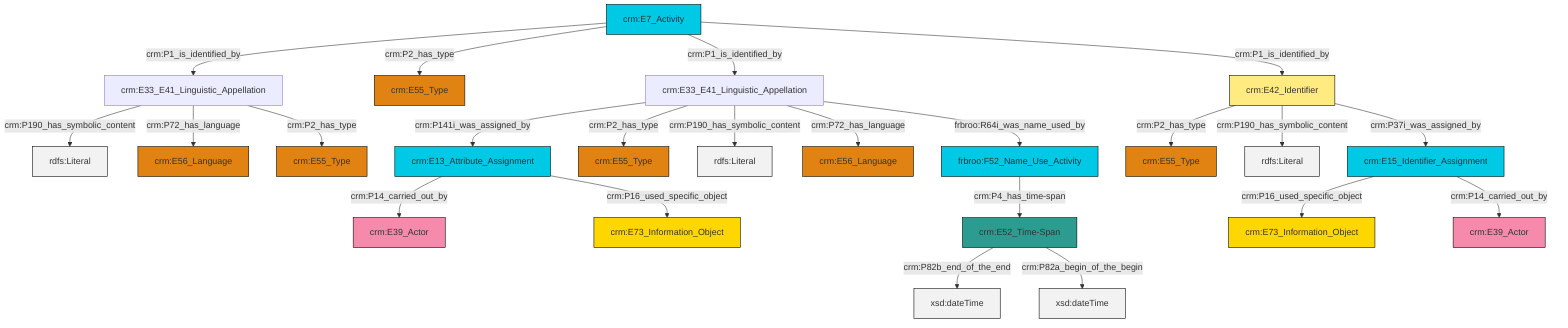 graph TD
classDef Literal fill:#f2f2f2,stroke:#000000;
classDef CRM_Entity fill:#FFFFFF,stroke:#000000;
classDef Temporal_Entity fill:#00C9E6, stroke:#000000;
classDef Type fill:#E18312, stroke:#000000;
classDef Time-Span fill:#2C9C91, stroke:#000000;
classDef Appellation fill:#FFEB7F, stroke:#000000;
classDef Place fill:#008836, stroke:#000000;
classDef Persistent_Item fill:#B266B2, stroke:#000000;
classDef Conceptual_Object fill:#FFD700, stroke:#000000;
classDef Physical_Thing fill:#D2B48C, stroke:#000000;
classDef Actor fill:#f58aad, stroke:#000000;
classDef PC_Classes fill:#4ce600, stroke:#000000;
classDef Multi fill:#cccccc,stroke:#000000;

0["crm:E33_E41_Linguistic_Appellation"]:::Default -->|crm:P190_has_symbolic_content| 1[rdfs:Literal]:::Literal
2["crm:E33_E41_Linguistic_Appellation"]:::Default -->|crm:P141i_was_assigned_by| 3["crm:E13_Attribute_Assignment"]:::Temporal_Entity
6["crm:E52_Time-Span"]:::Time-Span -->|crm:P82b_end_of_the_end| 7[xsd:dateTime]:::Literal
10["frbroo:F52_Name_Use_Activity"]:::Temporal_Entity -->|crm:P4_has_time-span| 6["crm:E52_Time-Span"]:::Time-Span
11["crm:E42_Identifier"]:::Appellation -->|crm:P2_has_type| 12["crm:E55_Type"]:::Type
15["crm:E15_Identifier_Assignment"]:::Temporal_Entity -->|crm:P16_used_specific_object| 16["crm:E73_Information_Object"]:::Conceptual_Object
2["crm:E33_E41_Linguistic_Appellation"]:::Default -->|crm:P2_has_type| 18["crm:E55_Type"]:::Type
20["crm:E7_Activity"]:::Temporal_Entity -->|crm:P1_is_identified_by| 0["crm:E33_E41_Linguistic_Appellation"]:::Default
20["crm:E7_Activity"]:::Temporal_Entity -->|crm:P2_has_type| 21["crm:E55_Type"]:::Type
0["crm:E33_E41_Linguistic_Appellation"]:::Default -->|crm:P72_has_language| 26["crm:E56_Language"]:::Type
2["crm:E33_E41_Linguistic_Appellation"]:::Default -->|crm:P190_has_symbolic_content| 29[rdfs:Literal]:::Literal
11["crm:E42_Identifier"]:::Appellation -->|crm:P190_has_symbolic_content| 30[rdfs:Literal]:::Literal
15["crm:E15_Identifier_Assignment"]:::Temporal_Entity -->|crm:P14_carried_out_by| 4["crm:E39_Actor"]:::Actor
11["crm:E42_Identifier"]:::Appellation -->|crm:P37i_was_assigned_by| 15["crm:E15_Identifier_Assignment"]:::Temporal_Entity
6["crm:E52_Time-Span"]:::Time-Span -->|crm:P82a_begin_of_the_begin| 33[xsd:dateTime]:::Literal
2["crm:E33_E41_Linguistic_Appellation"]:::Default -->|crm:P72_has_language| 27["crm:E56_Language"]:::Type
0["crm:E33_E41_Linguistic_Appellation"]:::Default -->|crm:P2_has_type| 22["crm:E55_Type"]:::Type
2["crm:E33_E41_Linguistic_Appellation"]:::Default -->|frbroo:R64i_was_name_used_by| 10["frbroo:F52_Name_Use_Activity"]:::Temporal_Entity
20["crm:E7_Activity"]:::Temporal_Entity -->|crm:P1_is_identified_by| 2["crm:E33_E41_Linguistic_Appellation"]:::Default
3["crm:E13_Attribute_Assignment"]:::Temporal_Entity -->|crm:P14_carried_out_by| 8["crm:E39_Actor"]:::Actor
3["crm:E13_Attribute_Assignment"]:::Temporal_Entity -->|crm:P16_used_specific_object| 37["crm:E73_Information_Object"]:::Conceptual_Object
20["crm:E7_Activity"]:::Temporal_Entity -->|crm:P1_is_identified_by| 11["crm:E42_Identifier"]:::Appellation